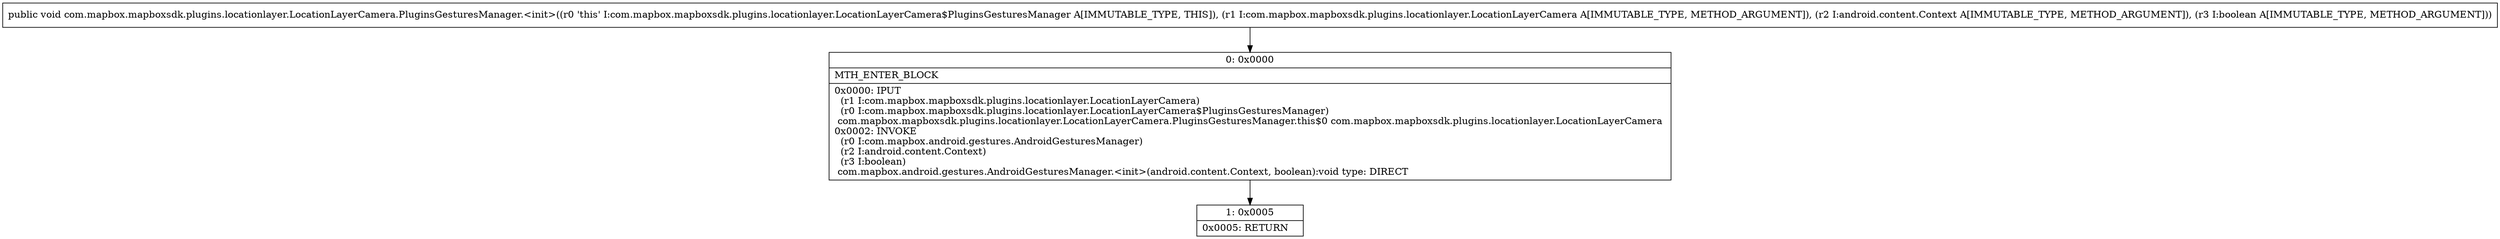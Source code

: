 digraph "CFG forcom.mapbox.mapboxsdk.plugins.locationlayer.LocationLayerCamera.PluginsGesturesManager.\<init\>(Lcom\/mapbox\/mapboxsdk\/plugins\/locationlayer\/LocationLayerCamera;Landroid\/content\/Context;Z)V" {
Node_0 [shape=record,label="{0\:\ 0x0000|MTH_ENTER_BLOCK\l|0x0000: IPUT  \l  (r1 I:com.mapbox.mapboxsdk.plugins.locationlayer.LocationLayerCamera)\l  (r0 I:com.mapbox.mapboxsdk.plugins.locationlayer.LocationLayerCamera$PluginsGesturesManager)\l com.mapbox.mapboxsdk.plugins.locationlayer.LocationLayerCamera.PluginsGesturesManager.this$0 com.mapbox.mapboxsdk.plugins.locationlayer.LocationLayerCamera \l0x0002: INVOKE  \l  (r0 I:com.mapbox.android.gestures.AndroidGesturesManager)\l  (r2 I:android.content.Context)\l  (r3 I:boolean)\l com.mapbox.android.gestures.AndroidGesturesManager.\<init\>(android.content.Context, boolean):void type: DIRECT \l}"];
Node_1 [shape=record,label="{1\:\ 0x0005|0x0005: RETURN   \l}"];
MethodNode[shape=record,label="{public void com.mapbox.mapboxsdk.plugins.locationlayer.LocationLayerCamera.PluginsGesturesManager.\<init\>((r0 'this' I:com.mapbox.mapboxsdk.plugins.locationlayer.LocationLayerCamera$PluginsGesturesManager A[IMMUTABLE_TYPE, THIS]), (r1 I:com.mapbox.mapboxsdk.plugins.locationlayer.LocationLayerCamera A[IMMUTABLE_TYPE, METHOD_ARGUMENT]), (r2 I:android.content.Context A[IMMUTABLE_TYPE, METHOD_ARGUMENT]), (r3 I:boolean A[IMMUTABLE_TYPE, METHOD_ARGUMENT])) }"];
MethodNode -> Node_0;
Node_0 -> Node_1;
}

